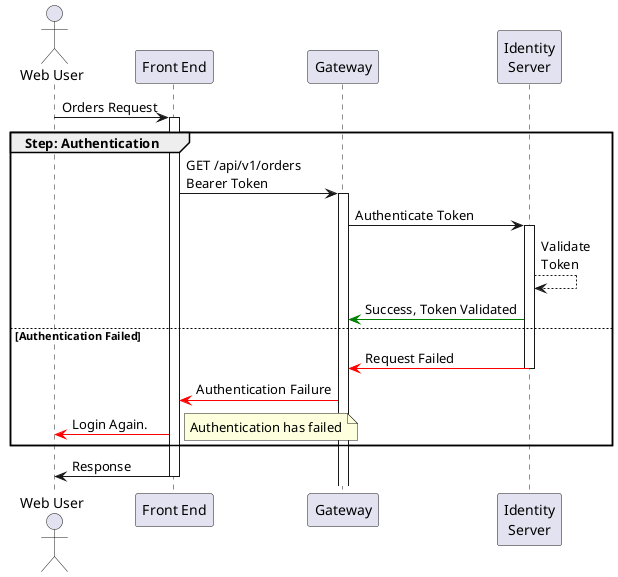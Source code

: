 @startuml my simple order request

actor "Web User" as WebUser
participant "Front End" as Portal
participant Gateway
participant "Identity\nServer" as IdentityServer

WebUser -> Portal ++ : Orders Request
group Step: Authentication
    Portal -> Gateway ++: GET /api/v1/orders\nBearer Token
    Gateway -> IdentityServer ++: Authenticate Token
    IdentityServer --> IdentityServer : Validate\nToken
    IdentityServer -[#green]> Gateway : Success, Token Validated
else Authentication Failed
    IdentityServer -[#red]> Gateway --: Request Failed
    Gateway -[#red]> Portal : Authentication Failure
    Portal -[#red]> WebUser: Login Again.  
    note right : Authentication has failed  
end
Portal -> WebUser --: Response

@enduml
